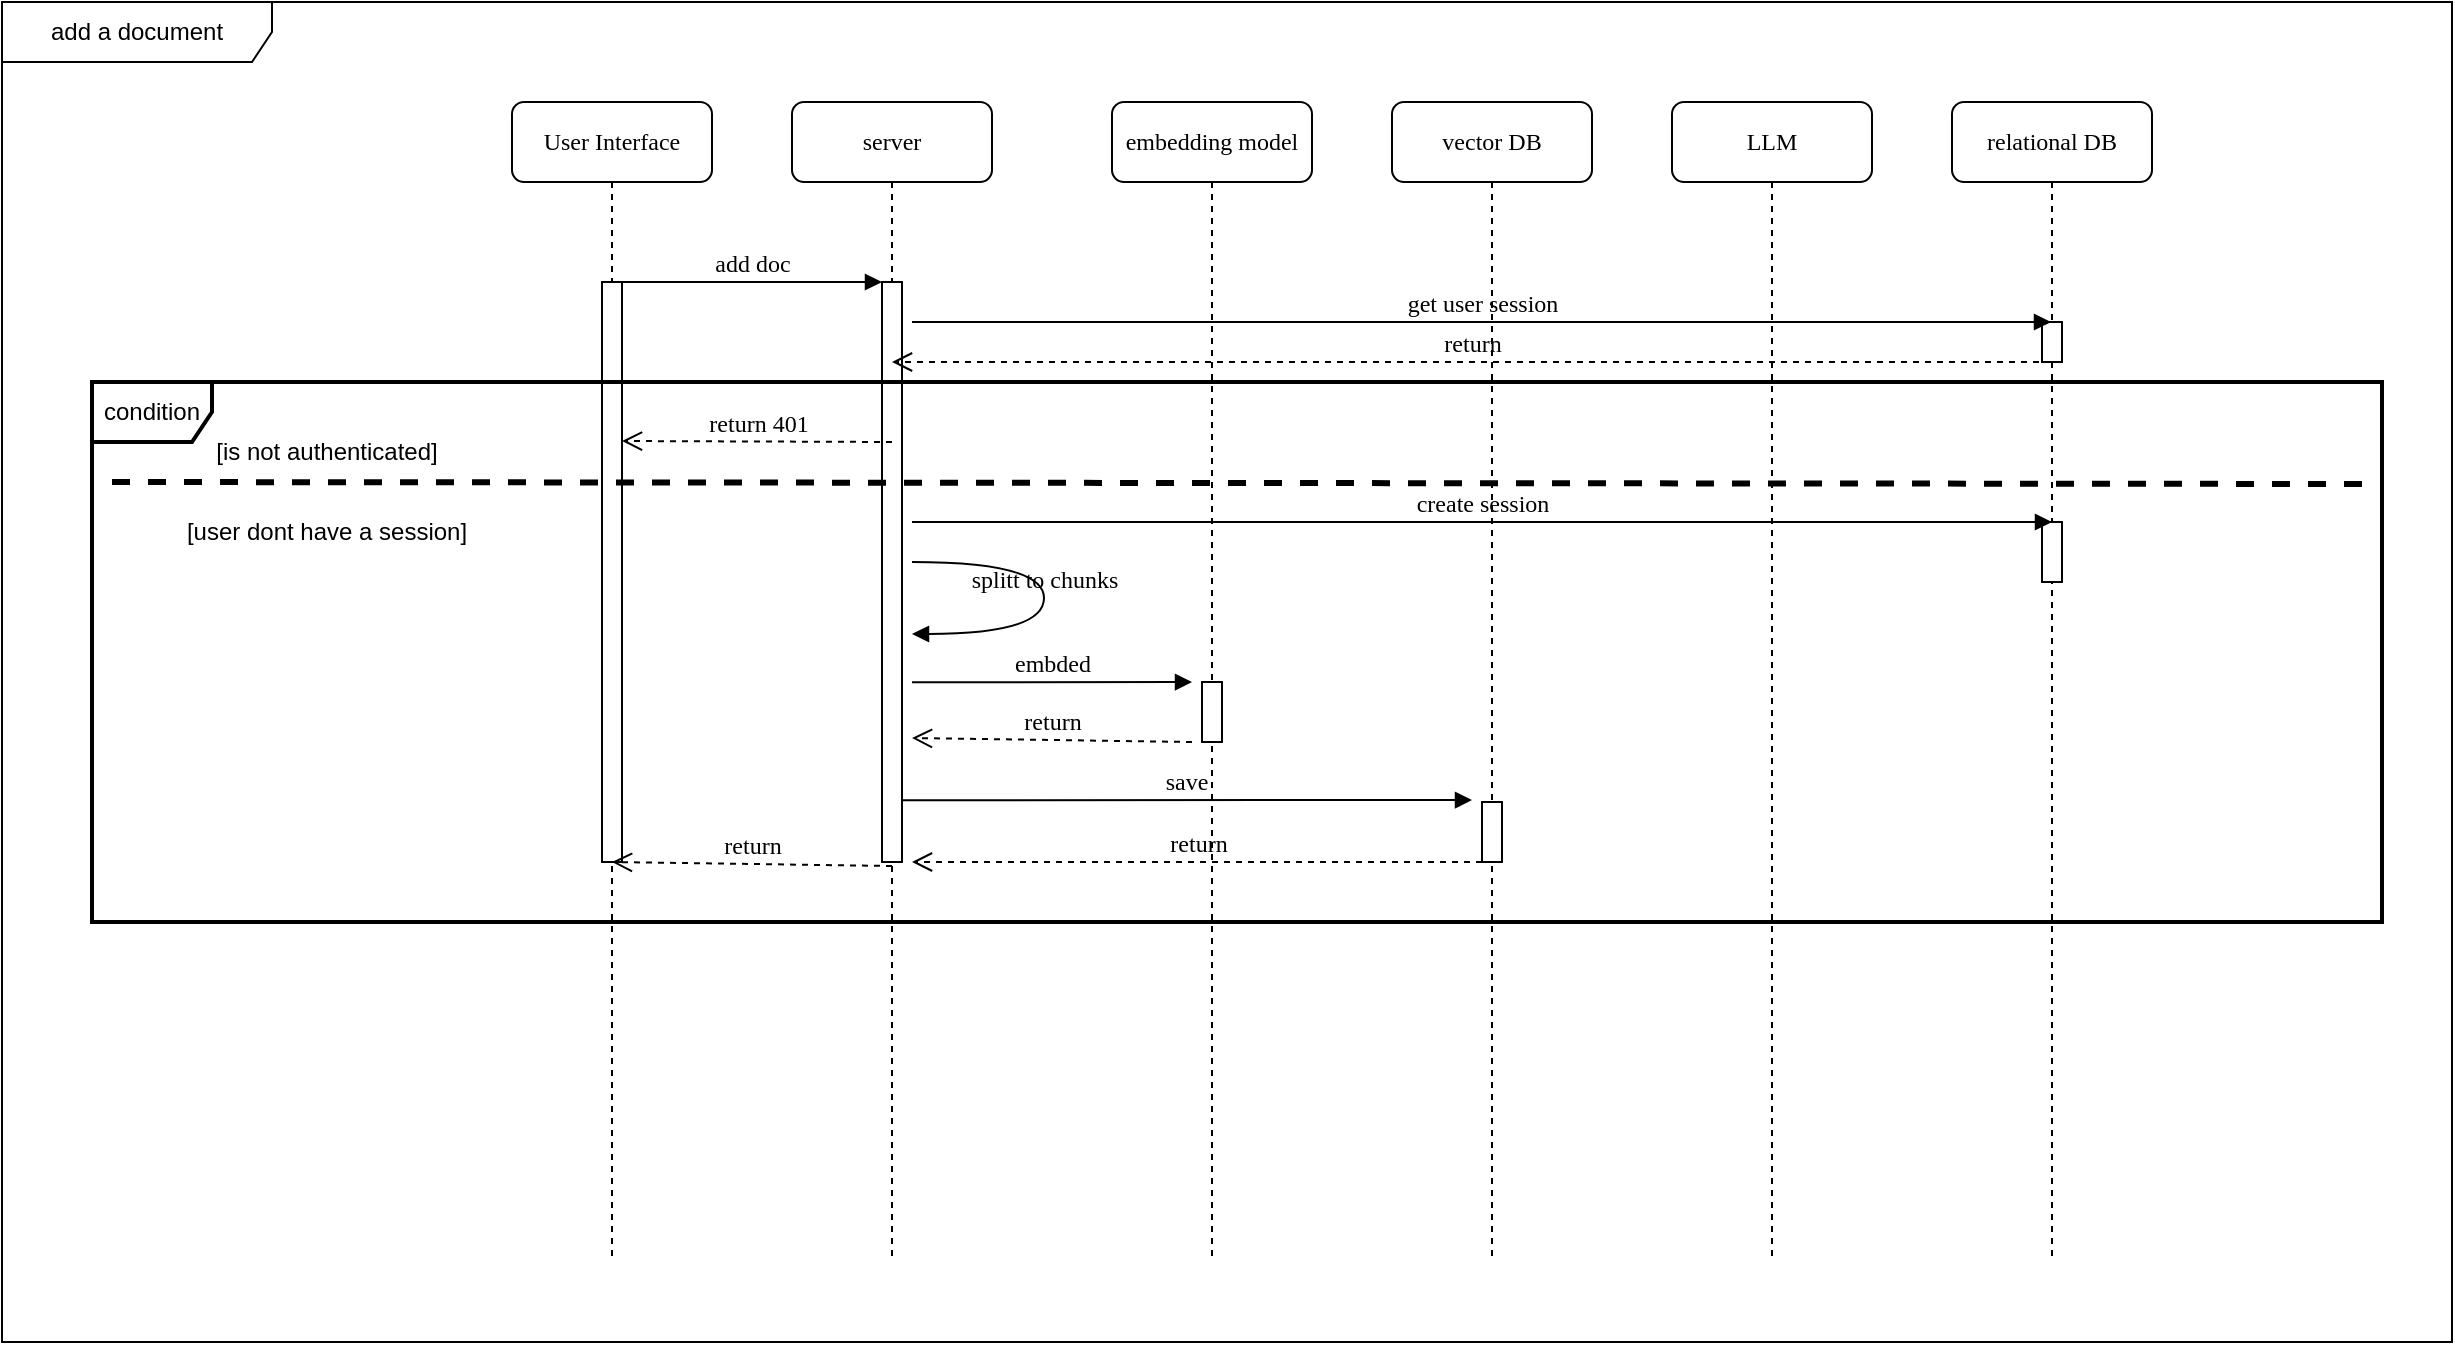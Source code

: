 <mxfile version="26.0.4">
  <diagram name="Page-1" id="GmfapIa1fETcEN5DSbMn">
    <mxGraphModel dx="1526" dy="771" grid="1" gridSize="10" guides="1" tooltips="1" connect="1" arrows="1" fold="1" page="1" pageScale="1" pageWidth="850" pageHeight="1100" math="0" shadow="0">
      <root>
        <mxCell id="0" />
        <mxCell id="1" parent="0" />
        <mxCell id="zop8Lx3XxaZKwck-zQB--1" value="vector DB" style="shape=umlLifeline;perimeter=lifelinePerimeter;whiteSpace=wrap;html=1;container=1;collapsible=0;recursiveResize=0;outlineConnect=0;rounded=1;shadow=0;comic=0;labelBackgroundColor=none;strokeWidth=1;fontFamily=Verdana;fontSize=12;align=center;" vertex="1" parent="1">
          <mxGeometry x="810" y="130" width="100" height="580" as="geometry" />
        </mxCell>
        <mxCell id="zop8Lx3XxaZKwck-zQB--2" value="" style="html=1;points=[];perimeter=orthogonalPerimeter;rounded=0;shadow=0;comic=0;labelBackgroundColor=none;strokeWidth=1;fontFamily=Verdana;fontSize=12;align=center;" vertex="1" parent="zop8Lx3XxaZKwck-zQB--1">
          <mxGeometry x="45" y="350" width="10" height="30" as="geometry" />
        </mxCell>
        <mxCell id="zop8Lx3XxaZKwck-zQB--3" value="server" style="shape=umlLifeline;perimeter=lifelinePerimeter;whiteSpace=wrap;html=1;container=1;collapsible=0;recursiveResize=0;outlineConnect=0;rounded=1;shadow=0;comic=0;labelBackgroundColor=none;strokeWidth=1;fontFamily=Verdana;fontSize=12;align=center;" vertex="1" parent="1">
          <mxGeometry x="510" y="130" width="100" height="580" as="geometry" />
        </mxCell>
        <mxCell id="zop8Lx3XxaZKwck-zQB--4" value="" style="html=1;points=[];perimeter=orthogonalPerimeter;rounded=0;shadow=0;comic=0;labelBackgroundColor=none;strokeWidth=1;fontFamily=Verdana;fontSize=12;align=center;" vertex="1" parent="zop8Lx3XxaZKwck-zQB--3">
          <mxGeometry x="45" y="90" width="10" height="290" as="geometry" />
        </mxCell>
        <mxCell id="zop8Lx3XxaZKwck-zQB--5" value="embedding model" style="shape=umlLifeline;perimeter=lifelinePerimeter;whiteSpace=wrap;html=1;container=1;collapsible=0;recursiveResize=0;outlineConnect=0;rounded=1;shadow=0;comic=0;labelBackgroundColor=none;strokeWidth=1;fontFamily=Verdana;fontSize=12;align=center;" vertex="1" parent="1">
          <mxGeometry x="670" y="130" width="100" height="580" as="geometry" />
        </mxCell>
        <mxCell id="zop8Lx3XxaZKwck-zQB--6" value="" style="html=1;points=[];perimeter=orthogonalPerimeter;rounded=0;shadow=0;comic=0;labelBackgroundColor=none;strokeWidth=1;fontFamily=Verdana;fontSize=12;align=center;" vertex="1" parent="zop8Lx3XxaZKwck-zQB--5">
          <mxGeometry x="45" y="290" width="10" height="30" as="geometry" />
        </mxCell>
        <mxCell id="zop8Lx3XxaZKwck-zQB--7" value="save" style="html=1;verticalAlign=bottom;endArrow=block;labelBackgroundColor=none;fontFamily=Verdana;fontSize=12;edgeStyle=elbowEdgeStyle;elbow=vertical;" edge="1" parent="zop8Lx3XxaZKwck-zQB--5">
          <mxGeometry relative="1" as="geometry">
            <mxPoint x="-105" y="349.17" as="sourcePoint" />
            <mxPoint x="180" y="349" as="targetPoint" />
          </mxGeometry>
        </mxCell>
        <mxCell id="zop8Lx3XxaZKwck-zQB--8" value="return" style="html=1;verticalAlign=bottom;endArrow=open;dashed=1;endSize=8;labelBackgroundColor=none;fontFamily=Verdana;fontSize=12;" edge="1" parent="zop8Lx3XxaZKwck-zQB--5">
          <mxGeometry relative="1" as="geometry">
            <mxPoint x="-100" y="380" as="targetPoint" />
            <mxPoint x="185" y="380" as="sourcePoint" />
          </mxGeometry>
        </mxCell>
        <mxCell id="zop8Lx3XxaZKwck-zQB--9" value="LLM" style="shape=umlLifeline;perimeter=lifelinePerimeter;whiteSpace=wrap;html=1;container=1;collapsible=0;recursiveResize=0;outlineConnect=0;rounded=1;shadow=0;comic=0;labelBackgroundColor=none;strokeWidth=1;fontFamily=Verdana;fontSize=12;align=center;" vertex="1" parent="1">
          <mxGeometry x="950" y="130" width="100" height="580" as="geometry" />
        </mxCell>
        <mxCell id="zop8Lx3XxaZKwck-zQB--10" value="relational DB" style="shape=umlLifeline;perimeter=lifelinePerimeter;whiteSpace=wrap;html=1;container=1;collapsible=0;recursiveResize=0;outlineConnect=0;rounded=1;shadow=0;comic=0;labelBackgroundColor=none;strokeWidth=1;fontFamily=Verdana;fontSize=12;align=center;" vertex="1" parent="1">
          <mxGeometry x="1090" y="130" width="100" height="580" as="geometry" />
        </mxCell>
        <mxCell id="zop8Lx3XxaZKwck-zQB--11" value="" style="html=1;points=[[0,0,0,0,5],[0,1,0,0,-5],[1,0,0,0,5],[1,1,0,0,-5]];perimeter=orthogonalPerimeter;outlineConnect=0;targetShapes=umlLifeline;portConstraint=eastwest;newEdgeStyle={&quot;curved&quot;:0,&quot;rounded&quot;:0};" vertex="1" parent="zop8Lx3XxaZKwck-zQB--10">
          <mxGeometry x="45" y="110" width="10" height="20" as="geometry" />
        </mxCell>
        <mxCell id="zop8Lx3XxaZKwck-zQB--12" value="" style="html=1;points=[];perimeter=orthogonalPerimeter;rounded=0;shadow=0;comic=0;labelBackgroundColor=none;strokeWidth=1;fontFamily=Verdana;fontSize=12;align=center;" vertex="1" parent="zop8Lx3XxaZKwck-zQB--10">
          <mxGeometry x="45" y="210" width="10" height="30" as="geometry" />
        </mxCell>
        <mxCell id="zop8Lx3XxaZKwck-zQB--13" value="User Interface" style="shape=umlLifeline;perimeter=lifelinePerimeter;whiteSpace=wrap;html=1;container=1;collapsible=0;recursiveResize=0;outlineConnect=0;rounded=1;shadow=0;comic=0;labelBackgroundColor=none;strokeWidth=1;fontFamily=Verdana;fontSize=12;align=center;" vertex="1" parent="1">
          <mxGeometry x="370" y="130" width="100" height="580" as="geometry" />
        </mxCell>
        <mxCell id="zop8Lx3XxaZKwck-zQB--14" value="" style="html=1;points=[];perimeter=orthogonalPerimeter;rounded=0;shadow=0;comic=0;labelBackgroundColor=none;strokeWidth=1;fontFamily=Verdana;fontSize=12;align=center;" vertex="1" parent="zop8Lx3XxaZKwck-zQB--13">
          <mxGeometry x="45" y="90" width="10" height="290" as="geometry" />
        </mxCell>
        <mxCell id="zop8Lx3XxaZKwck-zQB--15" value="add doc" style="html=1;verticalAlign=bottom;endArrow=block;entryX=0;entryY=0;labelBackgroundColor=none;fontFamily=Verdana;fontSize=12;edgeStyle=elbowEdgeStyle;elbow=vertical;" edge="1" parent="1" source="zop8Lx3XxaZKwck-zQB--14" target="zop8Lx3XxaZKwck-zQB--4">
          <mxGeometry relative="1" as="geometry">
            <mxPoint x="490" y="240" as="sourcePoint" />
          </mxGeometry>
        </mxCell>
        <mxCell id="zop8Lx3XxaZKwck-zQB--16" value="get user session" style="html=1;verticalAlign=bottom;endArrow=block;labelBackgroundColor=none;fontFamily=Verdana;fontSize=12;edgeStyle=elbowEdgeStyle;elbow=vertical;" edge="1" parent="1" target="zop8Lx3XxaZKwck-zQB--10">
          <mxGeometry relative="1" as="geometry">
            <mxPoint x="570" y="240" as="sourcePoint" />
            <mxPoint x="700" y="240" as="targetPoint" />
          </mxGeometry>
        </mxCell>
        <mxCell id="zop8Lx3XxaZKwck-zQB--17" value="return" style="html=1;verticalAlign=bottom;endArrow=open;dashed=1;endSize=8;labelBackgroundColor=none;fontFamily=Verdana;fontSize=12;" edge="1" parent="1" source="zop8Lx3XxaZKwck-zQB--10">
          <mxGeometry relative="1" as="geometry">
            <mxPoint x="560" y="260" as="targetPoint" />
            <mxPoint x="840" y="260" as="sourcePoint" />
          </mxGeometry>
        </mxCell>
        <mxCell id="zop8Lx3XxaZKwck-zQB--18" value="" style="group" vertex="1" connectable="0" parent="1">
          <mxGeometry x="160" y="270" width="1145" height="270" as="geometry" />
        </mxCell>
        <mxCell id="zop8Lx3XxaZKwck-zQB--19" value="" style="group" vertex="1" connectable="0" parent="zop8Lx3XxaZKwck-zQB--18">
          <mxGeometry width="1145" height="270" as="geometry" />
        </mxCell>
        <mxCell id="zop8Lx3XxaZKwck-zQB--20" value="condition" style="shape=umlFrame;whiteSpace=wrap;html=1;pointerEvents=0;strokeWidth=2;" vertex="1" parent="zop8Lx3XxaZKwck-zQB--19">
          <mxGeometry width="1145" height="270" as="geometry" />
        </mxCell>
        <mxCell id="zop8Lx3XxaZKwck-zQB--21" value="[user dont have a session]" style="text;html=1;align=center;verticalAlign=middle;resizable=0;points=[];autosize=1;strokeColor=none;fillColor=none;" vertex="1" parent="zop8Lx3XxaZKwck-zQB--19">
          <mxGeometry x="37.167" y="59.999" width="160" height="30" as="geometry" />
        </mxCell>
        <mxCell id="zop8Lx3XxaZKwck-zQB--22" value="" style="endArrow=none;dashed=1;html=1;rounded=0;strokeWidth=3;" edge="1" parent="zop8Lx3XxaZKwck-zQB--19">
          <mxGeometry width="50" height="50" relative="1" as="geometry">
            <mxPoint x="10" y="50" as="sourcePoint" />
            <mxPoint x="1140" y="51" as="targetPoint" />
          </mxGeometry>
        </mxCell>
        <mxCell id="zop8Lx3XxaZKwck-zQB--23" value="return 401" style="html=1;verticalAlign=bottom;endArrow=open;dashed=1;endSize=8;labelBackgroundColor=none;fontFamily=Verdana;fontSize=12;" edge="1" parent="zop8Lx3XxaZKwck-zQB--19">
          <mxGeometry relative="1" as="geometry">
            <mxPoint x="265" y="29.5" as="targetPoint" />
            <mxPoint x="400" y="30" as="sourcePoint" />
          </mxGeometry>
        </mxCell>
        <mxCell id="zop8Lx3XxaZKwck-zQB--24" value="splitt to chunks" style="html=1;verticalAlign=bottom;endArrow=block;labelBackgroundColor=none;fontFamily=Verdana;fontSize=12;elbow=vertical;edgeStyle=orthogonalEdgeStyle;curved=1;" edge="1" parent="zop8Lx3XxaZKwck-zQB--19">
          <mxGeometry relative="1" as="geometry">
            <mxPoint x="410" y="90" as="sourcePoint" />
            <mxPoint x="410" y="126" as="targetPoint" />
            <Array as="points">
              <mxPoint x="476" y="90" />
              <mxPoint x="476" y="126" />
            </Array>
          </mxGeometry>
        </mxCell>
        <mxCell id="zop8Lx3XxaZKwck-zQB--26" value="embded&lt;span style=&quot;color: rgba(0, 0, 0, 0); font-family: monospace; font-size: 0px; text-align: start;&quot;&gt;%3CmxGraphModel%3E%3Croot%3E%3CmxCell%20id%3D%220%22%2F%3E%3CmxCell%20id%3D%221%22%20parent%3D%220%22%2F%3E%3CmxCell%20id%3D%222%22%20value%3D%22add%20doc%22%20style%3D%22html%3D1%3BverticalAlign%3Dbottom%3BendArrow%3Dblock%3BentryX%3D0%3BentryY%3D0%3BlabelBackgroundColor%3Dnone%3BfontFamily%3DVerdana%3BfontSize%3D12%3BedgeStyle%3DelbowEdgeStyle%3Belbow%3Dvertical%3B%22%20edge%3D%221%22%20parent%3D%221%22%3E%3CmxGeometry%20relative%3D%221%22%20as%3D%22geometry%22%3E%3CmxPoint%20x%3D%22425%22%20y%3D%22220%22%20as%3D%22sourcePoint%22%2F%3E%3CmxPoint%20x%3D%22555%22%20y%3D%22220%22%20as%3D%22targetPoint%22%2F%3E%3C%2FmxGeometry%3E%3C%2FmxCell%3E%3C%2Froot%3E%3C%2FmxGraphModel%3E&lt;/span&gt;" style="html=1;verticalAlign=bottom;endArrow=block;labelBackgroundColor=none;fontFamily=Verdana;fontSize=12;edgeStyle=elbowEdgeStyle;elbow=vertical;" edge="1" parent="zop8Lx3XxaZKwck-zQB--19">
          <mxGeometry relative="1" as="geometry">
            <mxPoint x="410" y="150.14" as="sourcePoint" />
            <mxPoint x="550" y="150" as="targetPoint" />
          </mxGeometry>
        </mxCell>
        <mxCell id="zop8Lx3XxaZKwck-zQB--27" value="return" style="html=1;verticalAlign=bottom;endArrow=open;dashed=1;endSize=8;labelBackgroundColor=none;fontFamily=Verdana;fontSize=12;" edge="1" parent="zop8Lx3XxaZKwck-zQB--19">
          <mxGeometry relative="1" as="geometry">
            <mxPoint x="410" y="178" as="targetPoint" />
            <mxPoint x="550" y="180" as="sourcePoint" />
          </mxGeometry>
        </mxCell>
        <mxCell id="zop8Lx3XxaZKwck-zQB--28" value="return" style="html=1;verticalAlign=bottom;endArrow=open;dashed=1;endSize=8;labelBackgroundColor=none;fontFamily=Verdana;fontSize=12;" edge="1" parent="zop8Lx3XxaZKwck-zQB--19">
          <mxGeometry relative="1" as="geometry">
            <mxPoint x="260" y="240" as="targetPoint" />
            <mxPoint x="400" y="242" as="sourcePoint" />
          </mxGeometry>
        </mxCell>
        <mxCell id="zop8Lx3XxaZKwck-zQB--32" value="create session" style="html=1;verticalAlign=bottom;endArrow=block;labelBackgroundColor=none;fontFamily=Verdana;fontSize=12;edgeStyle=elbowEdgeStyle;elbow=vertical;" edge="1" parent="zop8Lx3XxaZKwck-zQB--19">
          <mxGeometry relative="1" as="geometry">
            <mxPoint x="410" y="70" as="sourcePoint" />
            <mxPoint x="980" y="70" as="targetPoint" />
          </mxGeometry>
        </mxCell>
        <mxCell id="zop8Lx3XxaZKwck-zQB--29" value="[is not authenticated]" style="text;html=1;align=center;verticalAlign=middle;resizable=0;points=[];autosize=1;strokeColor=none;fillColor=none;" vertex="1" parent="zop8Lx3XxaZKwck-zQB--18">
          <mxGeometry x="52.167" y="19.999" width="130" height="30" as="geometry" />
        </mxCell>
        <mxCell id="zop8Lx3XxaZKwck-zQB--33" value="add a document" style="shape=umlFrame;whiteSpace=wrap;html=1;pointerEvents=0;width=135;height=30;" vertex="1" parent="1">
          <mxGeometry x="115" y="80" width="1225" height="670" as="geometry" />
        </mxCell>
      </root>
    </mxGraphModel>
  </diagram>
</mxfile>
